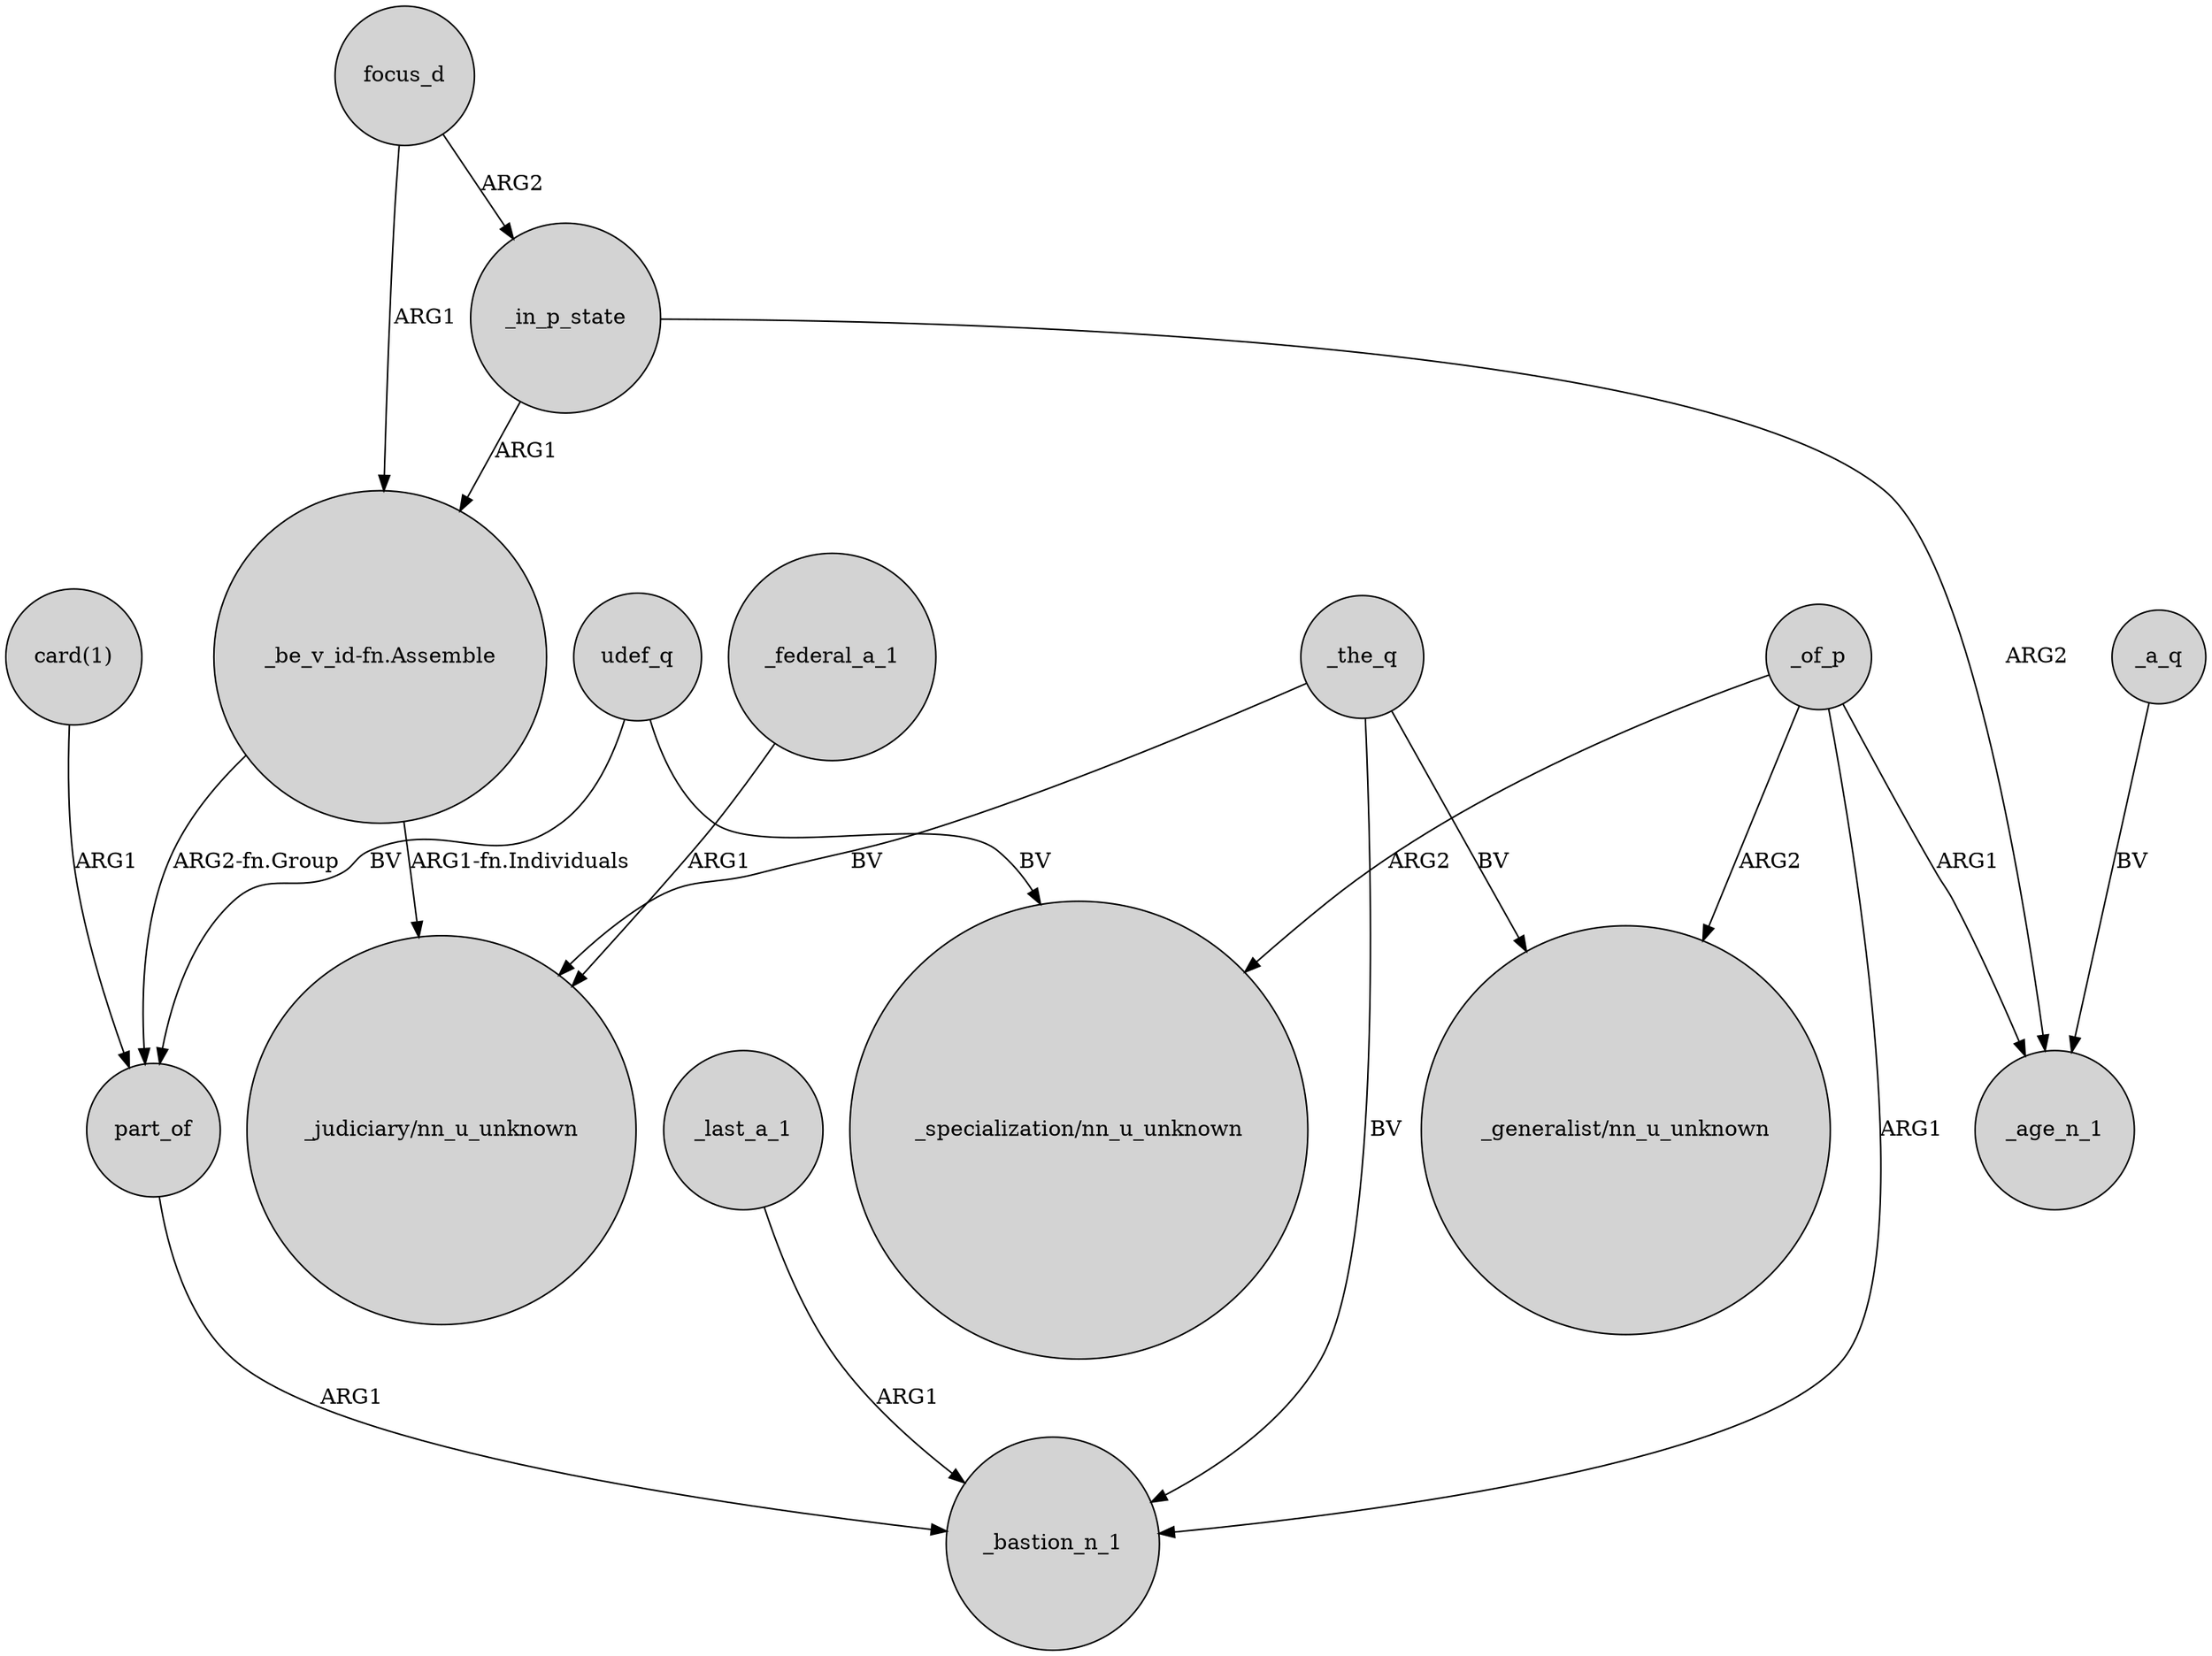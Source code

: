 digraph {
	node [shape=circle style=filled]
	_the_q -> _bastion_n_1 [label=BV]
	focus_d -> _in_p_state [label=ARG2]
	udef_q -> part_of [label=BV]
	part_of -> _bastion_n_1 [label=ARG1]
	_federal_a_1 -> "_judiciary/nn_u_unknown" [label=ARG1]
	"card(1)" -> part_of [label=ARG1]
	_last_a_1 -> _bastion_n_1 [label=ARG1]
	_the_q -> "_generalist/nn_u_unknown" [label=BV]
	udef_q -> "_specialization/nn_u_unknown" [label=BV]
	focus_d -> "_be_v_id-fn.Assemble" [label=ARG1]
	_of_p -> _bastion_n_1 [label=ARG1]
	_in_p_state -> "_be_v_id-fn.Assemble" [label=ARG1]
	_a_q -> _age_n_1 [label=BV]
	_of_p -> "_specialization/nn_u_unknown" [label=ARG2]
	_in_p_state -> _age_n_1 [label=ARG2]
	_of_p -> _age_n_1 [label=ARG1]
	_the_q -> "_judiciary/nn_u_unknown" [label=BV]
	_of_p -> "_generalist/nn_u_unknown" [label=ARG2]
	"_be_v_id-fn.Assemble" -> "_judiciary/nn_u_unknown" [label="ARG1-fn.Individuals"]
	"_be_v_id-fn.Assemble" -> part_of [label="ARG2-fn.Group"]
}
